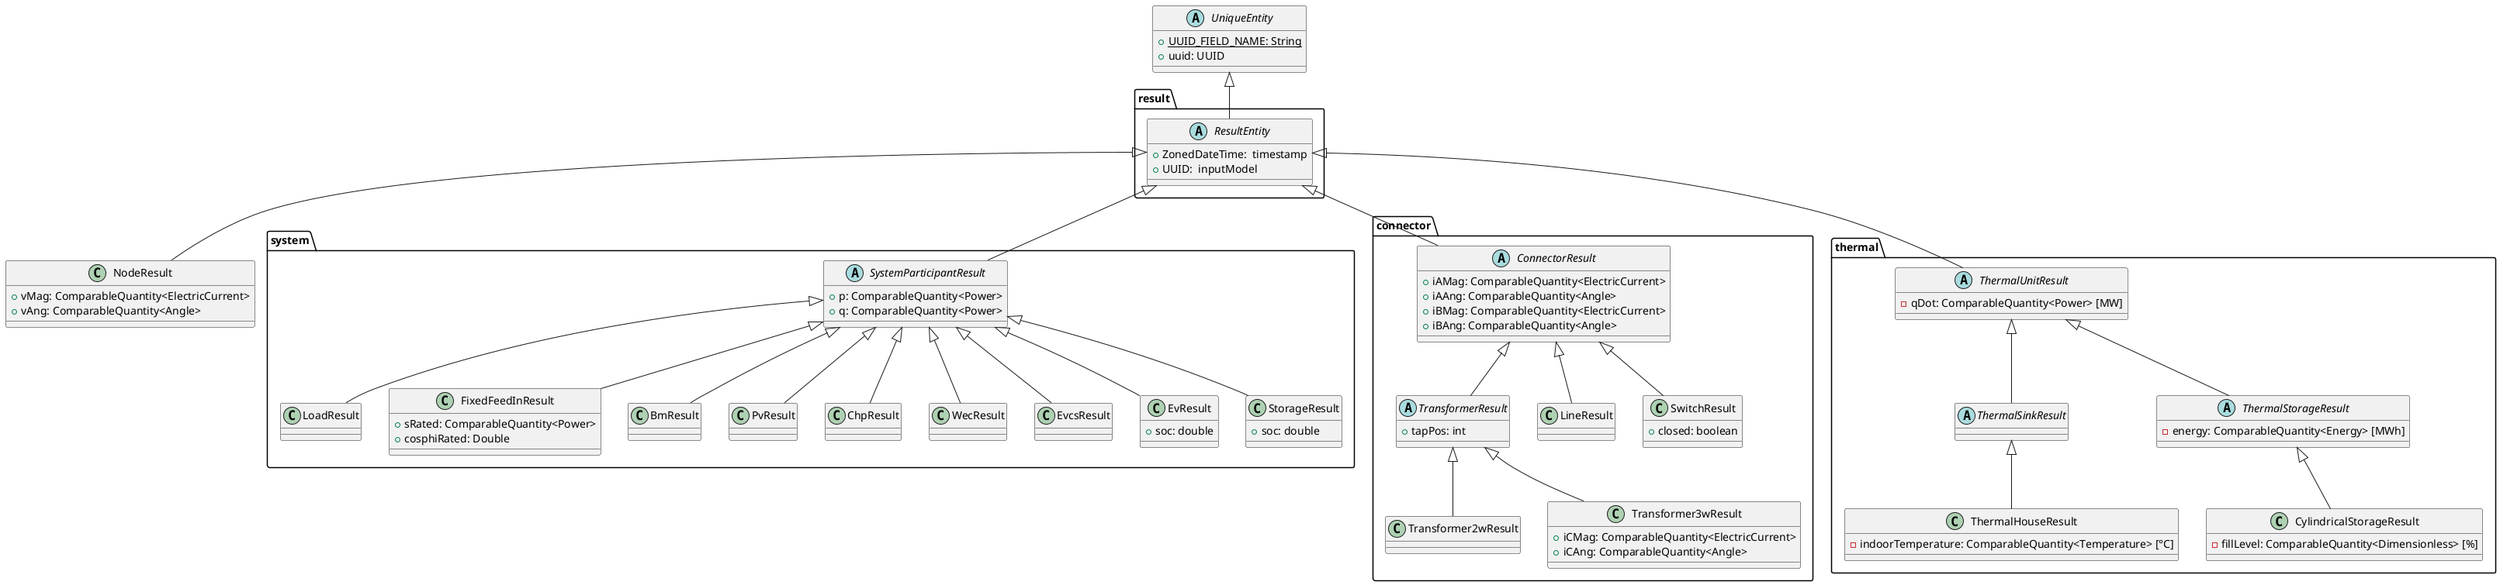 @startuml

abstract class UniqueEntity {
    + {static} UUID_FIELD_NAME: String
    + uuid: UUID
}

package result {
    abstract Class ResultEntity{
        + ZonedDateTime:  timestamp
        + UUID:  inputModel
    }
    UniqueEntity <|-- ResultEntity
}

package system {

    abstract Class SystemParticipantResult{
        + p: ComparableQuantity<Power>
        + q: ComparableQuantity<Power>
    }
    ResultEntity  <|-- SystemParticipantResult

    Class LoadResult
    SystemParticipantResult <|-- LoadResult

    Class FixedFeedInResult {
        + sRated: ComparableQuantity<Power>
        + cosphiRated: Double
    }
    SystemParticipantResult <|-- FixedFeedInResult

    Class BmResult
    SystemParticipantResult <|-- BmResult

    Class PvResult
    SystemParticipantResult  <|-- PvResult

    Class ChpResult
    SystemParticipantResult <|-- ChpResult

    Class WecResult
    SystemParticipantResult <|-- WecResult

    Class EvcsResult
    SystemParticipantResult <|-- EvcsResult

    Class EvResult{
        + soc: double
    }
    SystemParticipantResult <|-- EvResult

    Class StorageResult{
        + soc: double
    }
    SystemParticipantResult <|-- StorageResult
}

package connector {

    abstract Class ConnectorResult{
        + iAMag: ComparableQuantity<ElectricCurrent>
        + iAAng: ComparableQuantity<Angle>
        + iBMag: ComparableQuantity<ElectricCurrent>
        + iBAng: ComparableQuantity<Angle>
    }
    ResultEntity <|-- ConnectorResult

    abstract Class TransformerResult{
        + tapPos: int
    }
    ConnectorResult <|-- TransformerResult

    Class LineResult
    ConnectorResult <|-- LineResult

    Class Transformer2wResult
    TransformerResult <|-- Transformer2wResult

    Class Transformer3wResult{
        + iCMag: ComparableQuantity<ElectricCurrent>
        + iCAng: ComparableQuantity<Angle>
    }
    TransformerResult <|-- Transformer3wResult

    Class SwitchResult{
        + closed: boolean
    }
    ConnectorResult <|-- SwitchResult
}

Class NodeResult{
    + vMag: ComparableQuantity<ElectricCurrent>
    + vAng: ComparableQuantity<Angle>
}
ResultEntity <|-- NodeResult

package thermal {

    Abstract Class ThermalUnitResult {
        - qDot: ComparableQuantity<Power> [MW]
    }
    ResultEntity <|-- ThermalUnitResult

    Abstract Class ThermalSinkResult
    ThermalUnitResult <|-- ThermalSinkResult

    Class ThermalHouseResult {
        - indoorTemperature: ComparableQuantity<Temperature> [°C]
    }
    ThermalSinkResult <|-- ThermalHouseResult

    Abstract Class ThermalStorageResult {
        - energy: ComparableQuantity<Energy> [MWh]
    }
    ThermalUnitResult <|-- ThermalStorageResult

    Class CylindricalStorageResult {
    - fillLevel: ComparableQuantity<Dimensionless> [%]
    }
    ThermalStorageResult <|-- CylindricalStorageResult
}

@enduml